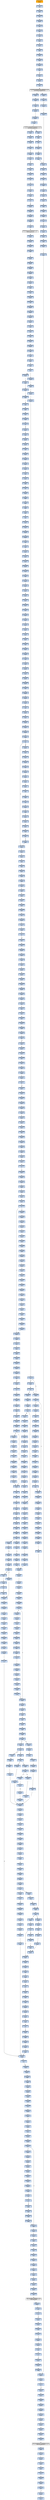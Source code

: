 strict digraph G {
	graph [bgcolor=transparent,
		name=G
	];
	node [color=lightsteelblue,
		fillcolor=lightsteelblue,
		shape=rectangle,
		style=filled
	];
	"0x00419001"	[color=lightgrey,
		fillcolor=orange,
		label="0x00419001
pusha"];
	"0x00419002"	[label="0x00419002
call"];
	"0x00419001" -> "0x00419002"	[color="#000000"];
	"0x0041900a"	[label="0x0041900a
popl"];
	"0x00419002" -> "0x0041900a"	[color="#000000"];
	"0x0041900b"	[label="0x0041900b
incl"];
	"0x0041900a" -> "0x0041900b"	[color="#000000"];
	"0x0041900c"	[label="0x0041900c
pushl"];
	"0x0041900b" -> "0x0041900c"	[color="#000000"];
	"0x0041900d"	[label="0x0041900d
ret"];
	"0x0041900c" -> "0x0041900d"	[color="#000000"];
	"0x00419008"	[label="0x00419008
jmp"];
	"0x0041900d" -> "0x00419008"	[color="#000000"];
	"0x0041900e"	[label="0x0041900e
call"];
	"0x00419008" -> "0x0041900e"	[color="#000000"];
	"0x00419014"	[label="0x00419014
popl"];
	"0x0041900e" -> "0x00419014"	[color="#000000"];
	"0x00419015"	[label="0x00419015
movl"];
	"0x00419014" -> "0x00419015"	[color="#000000"];
	"0x0041901a"	[label="0x0041901a
addl"];
	"0x00419015" -> "0x0041901a"	[color="#000000"];
	"0x0041901c"	[label="0x0041901c
subl"];
	"0x0041901a" -> "0x0041901c"	[color="#000000"];
	"0x00419022"	[label="0x00419022
cmpl"];
	"0x0041901c" -> "0x00419022"	[color="#000000"];
	"0x00419029"	[label="0x00419029
movl"];
	"0x00419022" -> "0x00419029"	[color="#000000"];
	"0x0041902f"	[label="0x0041902f
jne"];
	"0x00419029" -> "0x0041902f"	[color="#000000"];
	"0x00419035"	[label="0x00419035
leal"];
	"0x0041902f" -> "0x00419035"	[color="#000000",
		label=F];
	"0x0041903b"	[label="0x0041903b
pushl"];
	"0x00419035" -> "0x0041903b"	[color="#000000"];
	"0x0041903c"	[label="0x0041903c
call"];
	"0x0041903b" -> "0x0041903c"	[color="#000000"];
	GETMODULEHANDLEA_KERNEL32_DLL	[color=lightgrey,
		fillcolor=lightgrey,
		label="GETMODULEHANDLEA_KERNEL32_DLL
GETMODULEHANDLEA"];
	"0x0041903c" -> GETMODULEHANDLEA_KERNEL32_DLL	[color="#000000"];
	"0x00419042"	[label="0x00419042
movl"];
	GETMODULEHANDLEA_KERNEL32_DLL -> "0x00419042"	[color="#000000"];
	"0x00419287"	[label="0x00419287
testl"];
	GETMODULEHANDLEA_KERNEL32_DLL -> "0x00419287"	[color="#000000"];
	"0x00419048"	[label="0x00419048
movl"];
	"0x00419042" -> "0x00419048"	[color="#000000"];
	"0x0041904a"	[label="0x0041904a
leal"];
	"0x00419048" -> "0x0041904a"	[color="#000000"];
	"0x0041904d"	[label="0x0041904d
pushl"];
	"0x0041904a" -> "0x0041904d"	[color="#000000"];
	"0x0041904e"	[label="0x0041904e
pushl"];
	"0x0041904d" -> "0x0041904e"	[color="#000000"];
	"0x0041904f"	[label="0x0041904f
call"];
	"0x0041904e" -> "0x0041904f"	[color="#000000"];
	GETPROCADDRESS_KERNEL32_DLL	[color=lightgrey,
		fillcolor=lightgrey,
		label="GETPROCADDRESS_KERNEL32_DLL
GETPROCADDRESS"];
	"0x0041904f" -> GETPROCADDRESS_KERNEL32_DLL	[color="#000000"];
	"0x00419055"	[label="0x00419055
stosl"];
	GETPROCADDRESS_KERNEL32_DLL -> "0x00419055"	[color="#000000"];
	"0x004192ee"	[label="0x004192ee
testl"];
	GETPROCADDRESS_KERNEL32_DLL -> "0x004192ee"	[color="#000000"];
	"0x00419056"	[label="0x00419056
movb"];
	"0x00419055" -> "0x00419056"	[color="#000000"];
	"0x00419058"	[label="0x00419058
scasb"];
	"0x00419056" -> "0x00419058"	[color="#000000"];
	"0x00419059"	[label="0x00419059
jne"];
	"0x00419058" -> "0x00419059"	[color="#000000"];
	"0x0041905b"	[label="0x0041905b
cmpb"];
	"0x00419059" -> "0x0041905b"	[color="#000000",
		label=F];
	"0x0041905d"	[label="0x0041905d
jne"];
	"0x0041905b" -> "0x0041905d"	[color="#000000"];
	"0x0041905f"	[label="0x0041905f
leal"];
	"0x0041905d" -> "0x0041905f"	[color="#000000",
		label=F];
	"0x00419062"	[label="0x00419062
jmp"];
	"0x0041905f" -> "0x00419062"	[color="#000000"];
	"0x0041908d"	[label="0x0041908d
movl"];
	"0x00419062" -> "0x0041908d"	[color="#000000"];
	"0x00419093"	[label="0x00419093
orl"];
	"0x0041908d" -> "0x00419093"	[color="#000000"];
	"0x00419095"	[label="0x00419095
je"];
	"0x00419093" -> "0x00419095"	[color="#000000"];
	"0x004190a1"	[label="0x004190a1
leal"];
	"0x00419095" -> "0x004190a1"	[color="#000000",
		label=T];
	"0x004190a7"	[label="0x004190a7
cmpl"];
	"0x004190a1" -> "0x004190a7"	[color="#000000"];
	"0x004190aa"	[label="0x004190aa
je"];
	"0x004190a7" -> "0x004190aa"	[color="#000000"];
	"0x004190b0"	[label="0x004190b0
pushl"];
	"0x004190aa" -> "0x004190b0"	[color="#000000",
		label=F];
	"0x004190b2"	[label="0x004190b2
pushl"];
	"0x004190b0" -> "0x004190b2"	[color="#000000"];
	"0x004190b7"	[label="0x004190b7
pushl"];
	"0x004190b2" -> "0x004190b7"	[color="#000000"];
	"0x004190bc"	[label="0x004190bc
pushl"];
	"0x004190b7" -> "0x004190bc"	[color="#000000"];
	"0x004190be"	[label="0x004190be
call"];
	"0x004190bc" -> "0x004190be"	[color="#000000"];
	VIRTUALALLOC_KERNEL32_DLL	[color=lightgrey,
		fillcolor=lightgrey,
		label="VIRTUALALLOC_KERNEL32_DLL
VIRTUALALLOC"];
	"0x004190be" -> VIRTUALALLOC_KERNEL32_DLL	[color="#000000"];
	"0x004190e2"	[label="0x004190e2
movl"];
	VIRTUALALLOC_KERNEL32_DLL -> "0x004190e2"	[color="#000000"];
	"0x004190e8"	[label="0x004190e8
pushl"];
	"0x004190e2" -> "0x004190e8"	[color="#000000"];
	"0x004190e9"	[label="0x004190e9
movl"];
	"0x004190e8" -> "0x004190e9"	[color="#000000"];
	"0x004190eb"	[label="0x004190eb
addl"];
	"0x004190e9" -> "0x004190eb"	[color="#000000"];
	"0x004190f1"	[label="0x004190f1
pushl"];
	"0x004190eb" -> "0x004190f1"	[color="#000000"];
	"0x004190f7"	[label="0x004190f7
pushl"];
	"0x004190f1" -> "0x004190f7"	[color="#000000"];
	"0x004190fa"	[label="0x004190fa
pushl"];
	"0x004190f7" -> "0x004190fa"	[color="#000000"];
	"0x004190fb"	[label="0x004190fb
pushl"];
	"0x004190fa" -> "0x004190fb"	[color="#000000"];
	"0x004190fc"	[label="0x004190fc
call"];
	"0x004190fb" -> "0x004190fc"	[color="#000000"];
	"0x004196c8"	[label="0x004196c8
movl"];
	"0x004190fc" -> "0x004196c8"	[color="#000000"];
	"0x004196cc"	[label="0x004196cc
subl"];
	"0x004196c8" -> "0x004196cc"	[color="#000000"];
	"0x004196d2"	[label="0x004196d2
leal"];
	"0x004196cc" -> "0x004196d2"	[color="#000000"];
	"0x004196d6"	[label="0x004196d6
pushl"];
	"0x004196d2" -> "0x004196d6"	[color="#000000"];
	"0x004196d7"	[label="0x004196d7
call"];
	"0x004196d6" -> "0x004196d7"	[color="#000000"];
	"0x00419a84"	[label="0x00419a84
pushl"];
	"0x004196d7" -> "0x00419a84"	[color="#000000"];
	"0x00419a85"	[label="0x00419a85
pushl"];
	"0x00419a84" -> "0x00419a85"	[color="#000000"];
	"0x00419a86"	[label="0x00419a86
pushl"];
	"0x00419a85" -> "0x00419a86"	[color="#000000"];
	"0x00419a87"	[label="0x00419a87
movl"];
	"0x00419a86" -> "0x00419a87"	[color="#000000"];
	"0x00419a89"	[label="0x00419a89
xorl"];
	"0x00419a87" -> "0x00419a89"	[color="#000000"];
	"0x00419a8b"	[label="0x00419a8b
xorl"];
	"0x00419a89" -> "0x00419a8b"	[color="#000000"];
	"0x00419a8d"	[label="0x00419a8d
leal"];
	"0x00419a8b" -> "0x00419a8d"	[color="#000000"];
	"0x00419a93"	[label="0x00419a93
movl"];
	"0x00419a8d" -> "0x00419a93"	[color="#000000"];
	"0x00419a95"	[label="0x00419a95
pushl"];
	"0x00419a93" -> "0x00419a95"	[color="#000000"];
	"0x00419a96"	[label="0x00419a96
call"];
	"0x00419a95" -> "0x00419a96"	[color="#000000"];
	"0x00419cf2"	[label="0x00419cf2
call"];
	"0x00419a96" -> "0x00419cf2"	[color="#000000"];
	"0x00419cf8"	[label="0x00419cf8
popl"];
	"0x00419cf2" -> "0x00419cf8"	[color="#000000"];
	"0x00419cf9"	[label="0x00419cf9
subl"];
	"0x00419cf8" -> "0x00419cf9"	[color="#000000"];
	"0x00419cff"	[label="0x00419cff
ret"];
	"0x00419cf9" -> "0x00419cff"	[color="#000000"];
	"0x00419a9b"	[label="0x00419a9b
movb"];
	"0x00419cff" -> "0x00419a9b"	[color="#000000"];
	"0x00419e18"	[label="0x00419e18
movb"];
	"0x00419cff" -> "0x00419e18"	[color="#000000"];
	"0x00419aa2"	[label="0x00419aa2
popl"];
	"0x00419a9b" -> "0x00419aa2"	[color="#000000"];
	"0x00419aa3"	[label="0x00419aa3
movl"];
	"0x00419aa2" -> "0x00419aa3"	[color="#000000"];
	"0x00419aa8"	[label="0x00419aa8
addl"];
	"0x00419aa3" -> "0x00419aa8"	[color="#000000"];
	"0x00419aab"	[label="0x00419aab
shll"];
	"0x00419aa8" -> "0x00419aab"	[color="#000000"];
	"0x00419aad"	[label="0x00419aad
addl"];
	"0x00419aab" -> "0x00419aad"	[color="#000000"];
	"0x00419aaf"	[label="0x00419aaf
incl"];
	"0x00419aad" -> "0x00419aaf"	[color="#000000"];
	"0x00419ab0"	[label="0x00419ab0
cmpl"];
	"0x00419aaf" -> "0x00419ab0"	[color="#000000"];
	"0x00419ab3"	[label="0x00419ab3
jb"];
	"0x00419ab0" -> "0x00419ab3"	[color="#000000"];
	"0x00419ab5"	[label="0x00419ab5
movl"];
	"0x00419ab3" -> "0x00419ab5"	[color="#000000",
		label=F];
	"0x00419ab9"	[label="0x00419ab9
leal"];
	"0x00419ab5" -> "0x00419ab9"	[color="#000000"];
	"0x00419abc"	[label="0x00419abc
pushl"];
	"0x00419ab9" -> "0x00419abc"	[color="#000000"];
	"0x00419abd"	[label="0x00419abd
pushl"];
	"0x00419abc" -> "0x00419abd"	[color="#000000"];
	"0x00419ac2"	[label="0x00419ac2
call"];
	"0x00419abd" -> "0x00419ac2"	[color="#000000"];
	"0x0041980f"	[label="0x0041980f
movl"];
	"0x00419ac2" -> "0x0041980f"	[color="#000000"];
	"0x00419813"	[label="0x00419813
movl"];
	"0x0041980f" -> "0x00419813"	[color="#000000"];
	"0x00419817"	[label="0x00419817
movl"];
	"0x00419813" -> "0x00419817"	[color="#000000"];
	"0x0041981d"	[label="0x0041981d
movl"];
	"0x00419817" -> "0x0041981d"	[color="#000000"];
	"0x00419823"	[label="0x00419823
leal"];
	"0x0041981d" -> "0x00419823"	[color="#000000"];
	"0x00419826"	[label="0x00419826
movl"];
	"0x00419823" -> "0x00419826"	[color="#000000"];
	"0x0041982c"	[label="0x0041982c
addl"];
	"0x00419826" -> "0x0041982c"	[color="#000000"];
	"0x00419831"	[label="0x00419831
ret"];
	"0x0041982c" -> "0x00419831"	[color="#000000"];
	"0x00419af1"	[label="0x00419af1
movl"];
	"0x00419831" -> "0x00419af1"	[color="#000000"];
	"0x00419af7"	[label="0x00419af7
popl"];
	"0x00419af1" -> "0x00419af7"	[color="#000000"];
	"0x00419af8"	[label="0x00419af8
popl"];
	"0x00419af7" -> "0x00419af8"	[color="#000000"];
	"0x00419af9"	[label="0x00419af9
addl"];
	"0x00419af8" -> "0x00419af9"	[color="#000000"];
	"0x00419afe"	[label="0x00419afe
popl"];
	"0x00419af9" -> "0x00419afe"	[color="#000000"];
	"0x00419aff"	[label="0x00419aff
ret"];
	"0x00419afe" -> "0x00419aff"	[color="#000000"];
	"0x004196dc"	[label="0x004196dc
movl"];
	"0x00419aff" -> "0x004196dc"	[color="#000000"];
	"0x004196e3"	[label="0x004196e3
movl"];
	"0x004196dc" -> "0x004196e3"	[color="#000000"];
	"0x004196ea"	[label="0x004196ea
pushl"];
	"0x004196e3" -> "0x004196ea"	[color="#000000"];
	"0x004196eb"	[label="0x004196eb
pushl"];
	"0x004196ea" -> "0x004196eb"	[color="#000000"];
	"0x004196ec"	[label="0x004196ec
leal"];
	"0x004196eb" -> "0x004196ec"	[color="#000000"];
	"0x004196f0"	[label="0x004196f0
call"];
	"0x004196ec" -> "0x004196f0"	[color="#000000"];
	"0x00419b02"	[label="0x00419b02
movl"];
	"0x004196f0" -> "0x00419b02"	[color="#000000"];
	"0x00419b06"	[label="0x00419b06
movl"];
	"0x00419b02" -> "0x00419b06"	[color="#000000"];
	"0x00419b08"	[label="0x00419b08
movl"];
	"0x00419b06" -> "0x00419b08"	[color="#000000"];
	"0x00419b0c"	[label="0x00419b0c
pushl"];
	"0x00419b08" -> "0x00419b0c"	[color="#000000"];
	"0x00419b0d"	[label="0x00419b0d
movl"];
	"0x00419b0c" -> "0x00419b0d"	[color="#000000"];
	"0x00419b0f"	[label="0x00419b0f
leal"];
	"0x00419b0d" -> "0x00419b0f"	[color="#000000"];
	"0x00419b12"	[label="0x00419b12
movl"];
	"0x00419b0f" -> "0x00419b12"	[color="#000000"];
	"0x00419b14"	[label="0x00419b14
movl"];
	"0x00419b12" -> "0x00419b14"	[color="#000000"];
	"0x00419b1b"	[label="0x00419b1b
movl"];
	"0x00419b14" -> "0x00419b1b"	[color="#000000"];
	"0x00419b1e"	[label="0x00419b1e
movl"];
	"0x00419b1b" -> "0x00419b1e"	[color="#000000"];
	"0x00419b24"	[label="0x00419b24
movl"];
	"0x00419b1e" -> "0x00419b24"	[color="#000000"];
	"0x00419b2a"	[label="0x00419b2a
movl"];
	"0x00419b24" -> "0x00419b2a"	[color="#000000"];
	"0x00419b30"	[label="0x00419b30
xorl"];
	"0x00419b2a" -> "0x00419b30"	[color="#000000"];
	"0x00419b32"	[label="0x00419b32
movl"];
	"0x00419b30" -> "0x00419b32"	[color="#000000"];
	"0x00419b37"	[label="0x00419b37
movl"];
	"0x00419b32" -> "0x00419b37"	[color="#000000"];
	"0x00419b3d"	[label="0x00419b3d
movl"];
	"0x00419b37" -> "0x00419b3d"	[color="#000000"];
	"0x00419b43"	[label="0x00419b43
movl"];
	"0x00419b3d" -> "0x00419b43"	[color="#000000"];
	"0x00419b49"	[label="0x00419b49
movl"];
	"0x00419b43" -> "0x00419b49"	[color="#000000"];
	"0x00419b4f"	[label="0x00419b4f
movl"];
	"0x00419b49" -> "0x00419b4f"	[color="#000000"];
	"0x00419b55"	[label="0x00419b55
repz"];
	"0x00419b4f" -> "0x00419b55"	[color="#000000"];
	"0x00419b57"	[label="0x00419b57
movl"];
	"0x00419b55" -> "0x00419b57"	[color="#000000"];
	"0x00419b59"	[label="0x00419b59
stosb"];
	"0x00419b57" -> "0x00419b59"	[color="#000000"];
	"0x00419b5a"	[label="0x00419b5a
call"];
	"0x00419b59" -> "0x00419b5a"	[color="#000000"];
	"0x00419b63"	[label="0x00419b63
subl"];
	"0x00419b5a" -> "0x00419b63"	[color="#000000"];
	"0x00419b69"	[label="0x00419b69
pushl"];
	"0x00419b63" -> "0x00419b69"	[color="#000000"];
	"0x00419b6a"	[label="0x00419b6a
movl"];
	"0x00419b69" -> "0x00419b6a"	[color="#000000"];
	"0x00419b6c"	[label="0x00419b6c
pushl"];
	"0x00419b6a" -> "0x00419b6c"	[color="#000000"];
	"0x00419b6d"	[label="0x00419b6d
pushl"];
	"0x00419b6c" -> "0x00419b6d"	[color="#000000"];
	"0x00419b6e"	[label="0x00419b6e
leal"];
	"0x00419b6d" -> "0x00419b6e"	[color="#000000"];
	"0x00419b71"	[label="0x00419b71
pushl"];
	"0x00419b6e" -> "0x00419b71"	[color="#000000"];
	"0x00419b72"	[label="0x00419b72
pushl"];
	"0x00419b71" -> "0x00419b72"	[color="#000000"];
	"0x00419b74"	[label="0x00419b74
movl"];
	"0x00419b72" -> "0x00419b74"	[color="#000000"];
	"0x00419b76"	[label="0x00419b76
call"];
	"0x00419b74" -> "0x00419b76"	[color="#000000"];
	"0x004197a4"	[label="0x004197a4
pushl"];
	"0x00419b76" -> "0x004197a4"	[color="#000000"];
	"0x004197a5"	[label="0x004197a5
movl"];
	"0x004197a4" -> "0x004197a5"	[color="#000000"];
	"0x004197a7"	[label="0x004197a7
pushl"];
	"0x004197a5" -> "0x004197a7"	[color="#000000"];
	"0x004197a8"	[label="0x004197a8
movl"];
	"0x004197a7" -> "0x004197a8"	[color="#000000"];
	"0x004197ad"	[label="0x004197ad
pushl"];
	"0x004197a8" -> "0x004197ad"	[color="#000000"];
	"0x004197ae"	[label="0x004197ae
cmpl"];
	"0x004197ad" -> "0x004197ae"	[color="#000000"];
	"0x004197b1"	[label="0x004197b1
jb"];
	"0x004197ae" -> "0x004197b1"	[color="#000000"];
	"0x004197b3"	[label="0x004197b3
pushl"];
	"0x004197b1" -> "0x004197b3"	[color="#000000",
		label=F];
	"0x004197e8"	[label="0x004197e8
movl"];
	"0x004197b1" -> "0x004197e8"	[color="#000000",
		label=T];
	"0x004197b4"	[label="0x004197b4
movl"];
	"0x004197b3" -> "0x004197b4"	[color="#000000"];
	"0x004197b9"	[label="0x004197b9
movl"];
	"0x004197b4" -> "0x004197b9"	[color="#000000"];
	"0x004197bb"	[label="0x004197bb
movb"];
	"0x004197b9" -> "0x004197bb"	[color="#000000"];
	"0x004197bd"	[label="0x004197bd
incl"];
	"0x004197bb" -> "0x004197bd"	[color="#000000"];
	"0x004197be"	[label="0x004197be
movb"];
	"0x004197bd" -> "0x004197be"	[color="#000000"];
	"0x004197c2"	[label="0x004197c2
movl"];
	"0x004197be" -> "0x004197c2"	[color="#000000"];
	"0x004197c4"	[label="0x004197c4
movl"];
	"0x004197c2" -> "0x004197c4"	[color="#000000"];
	"0x004197c7"	[label="0x004197c7
movl"];
	"0x004197c4" -> "0x004197c7"	[color="#000000"];
	"0x004197cb"	[label="0x004197cb
shll"];
	"0x004197c7" -> "0x004197cb"	[color="#000000"];
	"0x004197ce"	[label="0x004197ce
andl"];
	"0x004197cb" -> "0x004197ce"	[color="#000000"];
	"0x004197d4"	[label="0x004197d4
orl"];
	"0x004197ce" -> "0x004197d4"	[color="#000000"];
	"0x004197d6"	[label="0x004197d6
movl"];
	"0x004197d4" -> "0x004197d6"	[color="#000000"];
	"0x004197d9"	[label="0x004197d9
addl"];
	"0x004197d6" -> "0x004197d9"	[color="#000000"];
	"0x004197db"	[label="0x004197db
movl"];
	"0x004197d9" -> "0x004197db"	[color="#000000"];
	"0x004197de"	[label="0x004197de
movl"];
	"0x004197db" -> "0x004197de"	[color="#000000"];
	"0x004197e0"	[label="0x004197e0
movl"];
	"0x004197de" -> "0x004197e0"	[color="#000000"];
	"0x004197e3"	[label="0x004197e3
cmpl"];
	"0x004197e0" -> "0x004197e3"	[color="#000000"];
	"0x004197e5"	[label="0x004197e5
jae"];
	"0x004197e3" -> "0x004197e5"	[color="#000000"];
	"0x004197e7"	[label="0x004197e7
popl"];
	"0x004197e5" -> "0x004197e7"	[color="#000000",
		label=F];
	"0x004197e7" -> "0x004197e8"	[color="#000000"];
	"0x004197eb"	[label="0x004197eb
movl"];
	"0x004197e8" -> "0x004197eb"	[color="#000000"];
	"0x004197ee"	[label="0x004197ee
movl"];
	"0x004197eb" -> "0x004197ee"	[color="#000000"];
	"0x004197f2"	[label="0x004197f2
subl"];
	"0x004197ee" -> "0x004197f2"	[color="#000000"];
	"0x004197f4"	[label="0x004197f4
shrl"];
	"0x004197f2" -> "0x004197f4"	[color="#000000"];
	"0x004197f6"	[label="0x004197f6
movl"];
	"0x004197f4" -> "0x004197f6"	[color="#000000"];
	"0x004197fb"	[label="0x004197fb
subl"];
	"0x004197f6" -> "0x004197fb"	[color="#000000"];
	"0x004197fd"	[label="0x004197fd
andl"];
	"0x004197fb" -> "0x004197fd"	[color="#000000"];
	"0x00419802"	[label="0x00419802
shrl"];
	"0x004197fd" -> "0x00419802"	[color="#000000"];
	"0x00419804"	[label="0x00419804
addl"];
	"0x00419802" -> "0x00419804"	[color="#000000"];
	"0x00419806"	[label="0x00419806
popl"];
	"0x00419804" -> "0x00419806"	[color="#000000"];
	"0x00419807"	[label="0x00419807
movl"];
	"0x00419806" -> "0x00419807"	[color="#000000"];
	"0x0041980a"	[label="0x0041980a
popl"];
	"0x00419807" -> "0x0041980a"	[color="#000000"];
	"0x0041980b"	[label="0x0041980b
popl"];
	"0x0041980a" -> "0x0041980b"	[color="#000000"];
	"0x0041980c"	[label="0x0041980c
ret"];
	"0x0041980b" -> "0x0041980c"	[color="#000000"];
	"0x00419b98"	[label="0x00419b98
movb"];
	"0x0041980c" -> "0x00419b98"	[color="#000000"];
	"0x00419b9c"	[label="0x00419b9c
incl"];
	"0x00419b98" -> "0x00419b9c"	[color="#000000"];
	"0x00419b9d"	[label="0x00419b9d
cmpl"];
	"0x00419b9c" -> "0x00419b9d"	[color="#000000"];
	"0x00419ba0"	[label="0x00419ba0
jb"];
	"0x00419b9d" -> "0x00419ba0"	[color="#000000"];
	"0x00419ba2"	[label="0x00419ba2
leal"];
	"0x00419ba0" -> "0x00419ba2"	[color="#000000",
		label=F];
	"0x00419ba8"	[label="0x00419ba8
leal"];
	"0x00419ba2" -> "0x00419ba8"	[color="#000000"];
	"0x00419bac"	[label="0x00419bac
pushl"];
	"0x00419ba8" -> "0x00419bac"	[color="#000000"];
	"0x00419bad"	[label="0x00419bad
movl"];
	"0x00419bac" -> "0x00419bad"	[color="#000000"];
	"0x00419baf"	[label="0x00419baf
call"];
	"0x00419bad" -> "0x00419baf"	[color="#000000"];
	"0x00419834"	[label="0x00419834
subl"];
	"0x00419baf" -> "0x00419834"	[color="#000000"];
	"0x0041983a"	[label="0x0041983a
pushl"];
	"0x00419834" -> "0x0041983a"	[color="#000000"];
	"0x0041983b"	[label="0x0041983b
pushl"];
	"0x0041983a" -> "0x0041983b"	[color="#000000"];
	"0x0041983c"	[label="0x0041983c
pushl"];
	"0x0041983b" -> "0x0041983c"	[color="#000000"];
	"0x0041983d"	[label="0x0041983d
movl"];
	"0x0041983c" -> "0x0041983d"	[color="#000000"];
	"0x0041983f"	[label="0x0041983f
pushl"];
	"0x0041983d" -> "0x0041983f"	[color="#000000"];
	"0x00419840"	[label="0x00419840
movl"];
	"0x0041983f" -> "0x00419840"	[color="#000000"];
	"0x00419845"	[label="0x00419845
movl"];
	"0x00419840" -> "0x00419845"	[color="#000000"];
	"0x0041984b"	[label="0x0041984b
xorl"];
	"0x00419845" -> "0x0041984b"	[color="#000000"];
	"0x0041984d"	[label="0x0041984d
leal"];
	"0x0041984b" -> "0x0041984d"	[color="#000000"];
	"0x00419851"	[label="0x00419851
xorl"];
	"0x0041984d" -> "0x00419851"	[color="#000000"];
	"0x00419853"	[label="0x00419853
repz"];
	"0x00419851" -> "0x00419853"	[color="#000000"];
	"0x00419855"	[label="0x00419855
movl"];
	"0x00419853" -> "0x00419855"	[color="#000000"];
	"0x0041985c"	[label="0x0041985c
cmpl"];
	"0x00419855" -> "0x0041985c"	[color="#000000"];
	"0x0041985e"	[label="0x0041985e
movl"];
	"0x0041985c" -> "0x0041985e"	[color="#000000"];
	"0x00419862"	[label="0x00419862
jbe"];
	"0x0041985e" -> "0x00419862"	[color="#000000"];
	"0x00419864"	[label="0x00419864
xorl"];
	"0x00419862" -> "0x00419864"	[color="#000000",
		label=F];
	"0x00419866"	[label="0x00419866
movb"];
	"0x00419864" -> "0x00419866"	[color="#000000"];
	"0x00419869"	[label="0x00419869
movl"];
	"0x00419866" -> "0x00419869"	[color="#000000"];
	"0x0041986d"	[label="0x0041986d
leal"];
	"0x00419869" -> "0x0041986d"	[color="#000000"];
	"0x00419871"	[label="0x00419871
incl"];
	"0x0041986d" -> "0x00419871"	[color="#000000"];
	"0x00419872"	[label="0x00419872
incl"];
	"0x00419871" -> "0x00419872"	[color="#000000"];
	"0x00419873"	[label="0x00419873
cmpl"];
	"0x00419872" -> "0x00419873"	[color="#000000"];
	"0x00419875"	[label="0x00419875
movl"];
	"0x00419873" -> "0x00419875"	[color="#000000"];
	"0x00419877"	[label="0x00419877
jb"];
	"0x00419875" -> "0x00419877"	[color="#000000"];
	"0x00419879"	[label="0x00419879
movl"];
	"0x00419877" -> "0x00419879"	[color="#000000",
		label=F];
	"0x0041987e"	[label="0x0041987e
movl"];
	"0x00419879" -> "0x0041987e"	[color="#000000"];
	"0x00419882"	[label="0x00419882
movl"];
	"0x0041987e" -> "0x00419882"	[color="#000000"];
	"0x00419885"	[label="0x00419885
movl"];
	"0x00419882" -> "0x00419885"	[color="#000000"];
	"0x00419888"	[label="0x00419888
movl"];
	"0x00419885" -> "0x00419888"	[color="#000000"];
	"0x0041988c"	[label="0x0041988c
xorl"];
	"0x00419888" -> "0x0041988c"	[color="#000000"];
	"0x0041988e"	[label="0x0041988e
movl"];
	"0x0041988c" -> "0x0041988e"	[color="#000000"];
	"0x00419892"	[label="0x00419892
movl"];
	"0x0041988e" -> "0x00419892"	[color="#000000"];
	"0x0041989a"	[label="0x0041989a
movl"];
	"0x00419892" -> "0x0041989a"	[color="#000000"];
	"0x0041989e"	[label="0x0041989e
leal"];
	"0x0041989a" -> "0x0041989e"	[color="#000000"];
	"0x004198a1"	[label="0x004198a1
movl"];
	"0x0041989e" -> "0x004198a1"	[color="#000000"];
	"0x004198a5"	[label="0x004198a5
movl"];
	"0x004198a1" -> "0x004198a5"	[color="#000000"];
	"0x004198a9"	[label="0x004198a9
shll"];
	"0x004198a5" -> "0x004198a9"	[color="#000000"];
	"0x004198ab"	[label="0x004198ab
addl"];
	"0x004198a9" -> "0x004198ab"	[color="#000000"];
	"0x004198ad"	[label="0x004198ad
cmpl"];
	"0x004198ab" -> "0x004198ad"	[color="#000000"];
	"0x004198b3"	[label="0x004198b3
movl"];
	"0x004198ad" -> "0x004198b3"	[color="#000000"];
	"0x004198b7"	[label="0x004198b7
ja"];
	"0x004198b3" -> "0x004198b7"	[color="#000000"];
	"0x004198bd"	[label="0x004198bd
movl"];
	"0x004198b7" -> "0x004198bd"	[color="#000000",
		label=F];
	"0x004198c1"	[label="0x004198c1
movl"];
	"0x004198bd" -> "0x004198c1"	[color="#000000"];
	"0x004198c4"	[label="0x004198c4
movl"];
	"0x004198c1" -> "0x004198c4"	[color="#000000"];
	"0x004198c7"	[label="0x004198c7
addl"];
	"0x004198c4" -> "0x004198c7"	[color="#000000"];
	"0x004198c9"	[label="0x004198c9
cmpl"];
	"0x004198c7" -> "0x004198c9"	[color="#000000"];
	"0x004198cc"	[label="0x004198cc
movl"];
	"0x004198c9" -> "0x004198cc"	[color="#000000"];
	"0x004198cf"	[label="0x004198cf
movl"];
	"0x004198cc" -> "0x004198cf"	[color="#000000"];
	"0x004198d3"	[label="0x004198d3
jl"];
	"0x004198cf" -> "0x004198d3"	[color="#000000"];
	"0x004198d5"	[label="0x004198d5
movl"];
	"0x004198d3" -> "0x004198d5"	[color="#000000",
		label=F];
	"0x00419922"	[label="0x00419922
movl"];
	"0x004198d3" -> "0x00419922"	[color="#000000",
		label=T];
	"0x004198d8"	[label="0x004198d8
movl"];
	"0x004198d5" -> "0x004198d8"	[color="#000000"];
	"0x004198dc"	[label="0x004198dc
movl"];
	"0x004198d8" -> "0x004198dc"	[color="#000000"];
	"0x004198e0"	[label="0x004198e0
movl"];
	"0x004198dc" -> "0x004198e0"	[color="#000000"];
	"0x004198e6"	[label="0x004198e6
shrl"];
	"0x004198e0" -> "0x004198e6"	[color="#000000"];
	"0x004198e9"	[label="0x004198e9
movl"];
	"0x004198e6" -> "0x004198e9"	[color="#000000"];
	"0x004198eb"	[label="0x004198eb
andl"];
	"0x004198e9" -> "0x004198eb"	[color="#000000"];
	"0x004198f0"	[label="0x004198f0
subl"];
	"0x004198eb" -> "0x004198f0"	[color="#000000"];
	"0x004198f2"	[label="0x004198f2
addl"];
	"0x004198f0" -> "0x004198f2"	[color="#000000"];
	"0x004198f4"	[label="0x004198f4
movb"];
	"0x004198f2" -> "0x004198f4"	[color="#000000"];
	"0x004198f6"	[label="0x004198f6
movl"];
	"0x004198f4" -> "0x004198f6"	[color="#000000"];
	"0x004198f8"	[label="0x004198f8
movb"];
	"0x004198f6" -> "0x004198f8"	[color="#000000"];
	"0x004198fa"	[label="0x004198fa
movl"];
	"0x004198f8" -> "0x004198fa"	[color="#000000"];
	"0x004198fe"	[label="0x004198fe
movl"];
	"0x004198fa" -> "0x004198fe"	[color="#000000"];
	"0x00419900"	[label="0x00419900
movl"];
	"0x004198fe" -> "0x00419900"	[color="#000000"];
	"0x00419904"	[label="0x00419904
shll"];
	"0x00419900" -> "0x00419904"	[color="#000000"];
	"0x00419907"	[label="0x00419907
movw"];
	"0x00419904" -> "0x00419907"	[color="#000000"];
	"0x0041990a"	[label="0x0041990a
shrl"];
	"0x00419907" -> "0x0041990a"	[color="#000000"];
	"0x0041990d"	[label="0x0041990d
repz"];
	"0x0041990a" -> "0x0041990d"	[color="#000000"];
	"0x0041990f"	[label="0x0041990f
movl"];
	"0x0041990d" -> "0x0041990f"	[color="#000000"];
	"0x00419911"	[label="0x00419911
movl"];
	"0x0041990f" -> "0x00419911"	[color="#000000"];
	"0x00419915"	[label="0x00419915
andl"];
	"0x00419911" -> "0x00419915"	[color="#000000"];
	"0x00419918"	[label="0x00419918
repz"];
	"0x00419915" -> "0x00419918"	[color="#000000"];
	"0x0041991a"	[label="0x0041991a
movl"];
	"0x00419918" -> "0x0041991a"	[color="#000000"];
	"0x0041991e"	[label="0x0041991e
movl"];
	"0x0041991a" -> "0x0041991e"	[color="#000000"];
	"0x0041991e" -> "0x00419922"	[color="#000000"];
	"0x00419926"	[label="0x00419926
addl"];
	"0x00419922" -> "0x00419926"	[color="#000000"];
	"0x00419929"	[label="0x00419929
incl"];
	"0x00419926" -> "0x00419929"	[color="#000000"];
	"0x0041992a"	[label="0x0041992a
decl"];
	"0x00419929" -> "0x0041992a"	[color="#000000"];
	"0x0041992b"	[label="0x0041992b
addl"];
	"0x0041992a" -> "0x0041992b"	[color="#000000"];
	"0x0041992e"	[label="0x0041992e
cmpl"];
	"0x0041992b" -> "0x0041992e"	[color="#000000"];
	"0x00419931"	[label="0x00419931
movl"];
	"0x0041992e" -> "0x00419931"	[color="#000000"];
	"0x00419935"	[label="0x00419935
movl"];
	"0x00419931" -> "0x00419935"	[color="#000000"];
	"0x00419939"	[label="0x00419939
movl"];
	"0x00419935" -> "0x00419939"	[color="#000000"];
	"0x0041993d"	[label="0x0041993d
jge"];
	"0x00419939" -> "0x0041993d"	[color="#000000"];
	"0x00419943"	[label="0x00419943
cmpl"];
	"0x0041993d" -> "0x00419943"	[color="#000000",
		label=F];
	"0x00419949"	[label="0x00419949
je"];
	"0x00419943" -> "0x00419949"	[color="#000000"];
	"0x0041995a"	[label="0x0041995a
movl"];
	"0x00419949" -> "0x0041995a"	[color="#000000",
		label=T];
	"0x00419960"	[label="0x00419960
xorl"];
	"0x0041995a" -> "0x00419960"	[color="#000000"];
	"0x00419962"	[label="0x00419962
testl"];
	"0x00419960" -> "0x00419962"	[color="#000000"];
	"0x00419964"	[label="0x00419964
jbe"];
	"0x00419962" -> "0x00419964"	[color="#000000"];
	"0x00419966"	[label="0x00419966
movl"];
	"0x00419964" -> "0x00419966"	[color="#000000",
		label=F];
	"0x0041996d"	[label="0x0041996d
movb"];
	"0x00419966" -> "0x0041996d"	[color="#000000"];
	"0x00419970"	[label="0x00419970
testb"];
	"0x0041996d" -> "0x00419970"	[color="#000000"];
	"0x00419972"	[label="0x00419972
je"];
	"0x00419970" -> "0x00419972"	[color="#000000"];
	"0x00419974"	[label="0x00419974
movl"];
	"0x00419972" -> "0x00419974"	[color="#000000",
		label=F];
	"0x00419996"	[label="0x00419996
movl"];
	"0x00419972" -> "0x00419996"	[color="#000000",
		label=T];
	"0x0041997a"	[label="0x0041997a
andl"];
	"0x00419974" -> "0x0041997a"	[color="#000000"];
	"0x0041997f"	[label="0x0041997f
movl"];
	"0x0041997a" -> "0x0041997f"	[color="#000000"];
	"0x00419983"	[label="0x00419983
movl"];
	"0x0041997f" -> "0x00419983"	[color="#000000"];
	"0x00419986"	[label="0x00419986
xorl"];
	"0x00419983" -> "0x00419986"	[color="#000000"];
	"0x00419988"	[label="0x00419988
movb"];
	"0x00419986" -> "0x00419988"	[color="#000000"];
	"0x0041998b"	[label="0x0041998b
movl"];
	"0x00419988" -> "0x0041998b"	[color="#000000"];
	"0x0041998f"	[label="0x0041998f
leal"];
	"0x0041998b" -> "0x0041998f"	[color="#000000"];
	"0x00419993"	[label="0x00419993
incl"];
	"0x0041998f" -> "0x00419993"	[color="#000000"];
	"0x00419994"	[label="0x00419994
movl"];
	"0x00419993" -> "0x00419994"	[color="#000000"];
	"0x00419994" -> "0x00419996"	[color="#000000"];
	"0x0041999c"	[label="0x0041999c
incl"];
	"0x00419996" -> "0x0041999c"	[color="#000000"];
	"0x0041999d"	[label="0x0041999d
cmpl"];
	"0x0041999c" -> "0x0041999d"	[color="#000000"];
	"0x0041999f"	[label="0x0041999f
jb"];
	"0x0041999d" -> "0x0041999f"	[color="#000000"];
	"0x004199a1"	[label="0x004199a1
popl"];
	"0x0041999f" -> "0x004199a1"	[color="#000000",
		label=F];
	"0x004199a2"	[label="0x004199a2
popl"];
	"0x004199a1" -> "0x004199a2"	[color="#000000"];
	"0x004199a3"	[label="0x004199a3
popl"];
	"0x004199a2" -> "0x004199a3"	[color="#000000"];
	"0x004199a4"	[label="0x004199a4
movb"];
	"0x004199a3" -> "0x004199a4"	[color="#000000"];
	"0x004199a6"	[label="0x004199a6
popl"];
	"0x004199a4" -> "0x004199a6"	[color="#000000"];
	"0x004199a7"	[label="0x004199a7
addl"];
	"0x004199a6" -> "0x004199a7"	[color="#000000"];
	"0x004199ad"	[label="0x004199ad
ret"];
	"0x004199a7" -> "0x004199ad"	[color="#000000"];
	"0x00419bb4"	[label="0x00419bb4
testb"];
	"0x004199ad" -> "0x00419bb4"	[color="#000000"];
	"0x00419ca3"	[label="0x00419ca3
testb"];
	"0x004199ad" -> "0x00419ca3"	[color="#000000"];
	"0x00419bb6"	[label="0x00419bb6
jne"];
	"0x00419bb4" -> "0x00419bb6"	[color="#000000"];
	"0x00419bc3"	[label="0x00419bc3
xorl"];
	"0x00419bb6" -> "0x00419bc3"	[color="#000000",
		label=T];
	"0x00419bc5"	[label="0x00419bc5
movl"];
	"0x00419bc3" -> "0x00419bc5"	[color="#000000"];
	"0x00419bc7"	[label="0x00419bc7
call"];
	"0x00419bc5" -> "0x00419bc7"	[color="#000000"];
	"0x004199b0"	[label="0x004199b0
pushl"];
	"0x00419bc7" -> "0x004199b0"	[color="#000000"];
	"0x004199b1"	[label="0x004199b1
pushl"];
	"0x004199b0" -> "0x004199b1"	[color="#000000"];
	"0x004199b2"	[label="0x004199b2
pushl"];
	"0x004199b1" -> "0x004199b2"	[color="#000000"];
	"0x004199b3"	[label="0x004199b3
movl"];
	"0x004199b2" -> "0x004199b3"	[color="#000000"];
	"0x004199b5"	[label="0x004199b5
pushl"];
	"0x004199b3" -> "0x004199b5"	[color="#000000"];
	"0x004199b6"	[label="0x004199b6
movl"];
	"0x004199b5" -> "0x004199b6"	[color="#000000"];
	"0x004199b8"	[label="0x004199b8
cmpl"];
	"0x004199b6" -> "0x004199b8"	[color="#000000"];
	"0x004199bc"	[label="0x004199bc
jb"];
	"0x004199b8" -> "0x004199bc"	[color="#000000"];
	"0x004199ee"	[label="0x004199ee
movl"];
	"0x004199bc" -> "0x004199ee"	[color="#000000",
		label=T];
	"0x004199be"	[label="0x004199be
movl"];
	"0x004199bc" -> "0x004199be"	[color="#000000",
		label=F];
	"0x004199f1"	[label="0x004199f1
movl"];
	"0x004199ee" -> "0x004199f1"	[color="#000000"];
	"0x004199f4"	[label="0x004199f4
movl"];
	"0x004199f1" -> "0x004199f4"	[color="#000000"];
	"0x004199f9"	[label="0x004199f9
subl"];
	"0x004199f4" -> "0x004199f9"	[color="#000000"];
	"0x004199fb"	[label="0x004199fb
shrl"];
	"0x004199f9" -> "0x004199fb"	[color="#000000"];
	"0x004199fd"	[label="0x004199fd
movl"];
	"0x004199fb" -> "0x004199fd"	[color="#000000"];
	"0x00419a00"	[label="0x00419a00
andl"];
	"0x004199fd" -> "0x00419a00"	[color="#000000"];
	"0x00419a05"	[label="0x00419a05
cmpl"];
	"0x00419a00" -> "0x00419a05"	[color="#000000"];
	"0x00419a07"	[label="0x00419a07
jae"];
	"0x00419a05" -> "0x00419a07"	[color="#000000"];
	"0x00419a09"	[label="0x00419a09
movl"];
	"0x00419a07" -> "0x00419a09"	[color="#000000",
		label=F];
	"0x00419a1d"	[label="0x00419a1d
cmpl"];
	"0x00419a07" -> "0x00419a1d"	[color="#000000",
		label=T];
	"0x00419a0f"	[label="0x00419a0f
movl"];
	"0x00419a09" -> "0x00419a0f"	[color="#000000"];
	"0x00419a11"	[label="0x00419a11
shrl"];
	"0x00419a0f" -> "0x00419a11"	[color="#000000"];
	"0x00419a14"	[label="0x00419a14
xorl"];
	"0x00419a11" -> "0x00419a14"	[color="#000000"];
	"0x00419a16"	[label="0x00419a16
movb"];
	"0x00419a14" -> "0x00419a16"	[color="#000000"];
	"0x00419a19"	[label="0x00419a19
movl"];
	"0x00419a16" -> "0x00419a19"	[color="#000000"];
	"0x00419a1b"	[label="0x00419a1b
jmp"];
	"0x00419a19" -> "0x00419a1b"	[color="#000000"];
	"0x00419a58"	[label="0x00419a58
movl"];
	"0x00419a1b" -> "0x00419a58"	[color="#000000"];
	"0x00419a5a"	[label="0x00419a5a
movl"];
	"0x00419a58" -> "0x00419a5a"	[color="#000000"];
	"0x00419a5d"	[label="0x00419a5d
addl"];
	"0x00419a5a" -> "0x00419a5d"	[color="#000000"];
	"0x00419a5f"	[label="0x00419a5f
movl"];
	"0x00419a5d" -> "0x00419a5f"	[color="#000000"];
	"0x00419a62"	[label="0x00419a62
movl"];
	"0x00419a5f" -> "0x00419a62"	[color="#000000"];
	"0x00419a65"	[label="0x00419a65
movl"];
	"0x00419a62" -> "0x00419a65"	[color="#000000"];
	"0x00419a6a"	[label="0x00419a6a
subl"];
	"0x00419a65" -> "0x00419a6a"	[color="#000000"];
	"0x00419a6c"	[label="0x00419a6c
subl"];
	"0x00419a6a" -> "0x00419a6c"	[color="#000000"];
	"0x00419a6e"	[label="0x00419a6e
popl"];
	"0x00419a6c" -> "0x00419a6e"	[color="#000000"];
	"0x00419a6f"	[label="0x00419a6f
shrl"];
	"0x00419a6e" -> "0x00419a6f"	[color="#000000"];
	"0x00419a71"	[label="0x00419a71
movl"];
	"0x00419a6f" -> "0x00419a71"	[color="#000000"];
	"0x00419a75"	[label="0x00419a75
addl"];
	"0x00419a71" -> "0x00419a75"	[color="#000000"];
	"0x00419a77"	[label="0x00419a77
movl"];
	"0x00419a75" -> "0x00419a77"	[color="#000000"];
	"0x00419a7d"	[label="0x00419a7d
popl"];
	"0x00419a77" -> "0x00419a7d"	[color="#000000"];
	"0x00419a7e"	[label="0x00419a7e
popl"];
	"0x00419a7d" -> "0x00419a7e"	[color="#000000"];
	"0x00419a7f"	[label="0x00419a7f
movl"];
	"0x00419a7e" -> "0x00419a7f"	[color="#000000"];
	"0x00419a82"	[label="0x00419a82
popl"];
	"0x00419a7f" -> "0x00419a82"	[color="#000000"];
	"0x00419a83"	[label="0x00419a83
ret"];
	"0x00419a82" -> "0x00419a83"	[color="#000000"];
	"0x00419d2d"	[label="0x00419d2d
cmpl"];
	"0x00419a83" -> "0x00419d2d"	[color="#000000"];
	"0x00419e95"	[label="0x00419e95
addl"];
	"0x00419a83" -> "0x00419e95"	[color="#000000"];
	"0x004199c0"	[label="0x004199c0
movb"];
	"0x004199be" -> "0x004199c0"	[color="#000000"];
	"0x004199c2"	[label="0x004199c2
incl"];
	"0x004199c0" -> "0x004199c2"	[color="#000000"];
	"0x004199c3"	[label="0x004199c3
movb"];
	"0x004199c2" -> "0x004199c3"	[color="#000000"];
	"0x004199c7"	[label="0x004199c7
movl"];
	"0x004199c3" -> "0x004199c7"	[color="#000000"];
	"0x004199c9"	[label="0x004199c9
movl"];
	"0x004199c7" -> "0x004199c9"	[color="#000000"];
	"0x004199cc"	[label="0x004199cc
movl"];
	"0x004199c9" -> "0x004199cc"	[color="#000000"];
	"0x004199d0"	[label="0x004199d0
shll"];
	"0x004199cc" -> "0x004199d0"	[color="#000000"];
	"0x004199d3"	[label="0x004199d3
andl"];
	"0x004199d0" -> "0x004199d3"	[color="#000000"];
	"0x004199d9"	[label="0x004199d9
orl"];
	"0x004199d3" -> "0x004199d9"	[color="#000000"];
	"0x004199db"	[label="0x004199db
movl"];
	"0x004199d9" -> "0x004199db"	[color="#000000"];
	"0x004199de"	[label="0x004199de
addl"];
	"0x004199db" -> "0x004199de"	[color="#000000"];
	"0x004199e1"	[label="0x004199e1
movl"];
	"0x004199de" -> "0x004199e1"	[color="#000000"];
	"0x004199e4"	[label="0x004199e4
movl"];
	"0x004199e1" -> "0x004199e4"	[color="#000000"];
	"0x004199e6"	[label="0x004199e6
movl"];
	"0x004199e4" -> "0x004199e6"	[color="#000000"];
	"0x004199e9"	[label="0x004199e9
cmpl"];
	"0x004199e6" -> "0x004199e9"	[color="#000000"];
	"0x004199ec"	[label="0x004199ec
jae"];
	"0x004199e9" -> "0x004199ec"	[color="#000000"];
	"0x004199ec" -> "0x004199ee"	[color="#000000",
		label=F];
	"0x00419ca5"	[label="0x00419ca5
jne"];
	"0x00419ca3" -> "0x00419ca5"	[color="#000000"];
	"0x00419cb2"	[label="0x00419cb2
movb"];
	"0x00419ca5" -> "0x00419cb2"	[color="#000000",
		label=T];
	"0x00419cb9"	[label="0x00419cb9
xorl"];
	"0x00419cb2" -> "0x00419cb9"	[color="#000000"];
	"0x00419cbb"	[label="0x00419cbb
cmpb"];
	"0x00419cb9" -> "0x00419cbb"	[color="#000000"];
	"0x00419cc3"	[label="0x00419cc3
jne"];
	"0x00419cbb" -> "0x00419cc3"	[color="#000000"];
	"0x00419cc5"	[label="0x00419cc5
incl"];
	"0x00419cc3" -> "0x00419cc5"	[color="#000000",
		label=F];
	"0x00419ccd"	[label="0x00419ccd
movb"];
	"0x00419cc3" -> "0x00419ccd"	[color="#000000",
		label=T];
	"0x00419cc6"	[label="0x00419cc6
cmpl"];
	"0x00419cc5" -> "0x00419cc6"	[color="#000000"];
	"0x00419cc9"	[label="0x00419cc9
jb"];
	"0x00419cc6" -> "0x00419cc9"	[color="#000000"];
	"0x00419ccb"	[label="0x00419ccb
jmp"];
	"0x00419cc9" -> "0x00419ccb"	[color="#000000",
		label=F];
	"0x00419cd4"	[label="0x00419cd4
movl"];
	"0x00419ccb" -> "0x00419cd4"	[color="#000000"];
	"0x00419cda"	[label="0x00419cda
leal"];
	"0x00419cd4" -> "0x00419cda"	[color="#000000"];
	"0x00419cde"	[label="0x00419cde
movl"];
	"0x00419cda" -> "0x00419cde"	[color="#000000"];
	"0x00419ce3"	[label="0x00419ce3
repz"];
	"0x00419cde" -> "0x00419ce3"	[color="#000000"];
	"0x00419ce5"	[label="0x00419ce5
popl"];
	"0x00419ce3" -> "0x00419ce5"	[color="#000000"];
	"0x00419ce6"	[label="0x00419ce6
popl"];
	"0x00419ce5" -> "0x00419ce6"	[color="#000000"];
	"0x00419ce7"	[label="0x00419ce7
popl"];
	"0x00419ce6" -> "0x00419ce7"	[color="#000000"];
	"0x00419ce8"	[label="0x00419ce8
movb"];
	"0x00419ce7" -> "0x00419ce8"	[color="#000000"];
	"0x00419cea"	[label="0x00419cea
popl"];
	"0x00419ce8" -> "0x00419cea"	[color="#000000"];
	"0x00419ceb"	[label="0x00419ceb
addl"];
	"0x00419cea" -> "0x00419ceb"	[color="#000000"];
	"0x00419cf1"	[label="0x00419cf1
ret"];
	"0x00419ceb" -> "0x00419cf1"	[color="#000000"];
	"0x00419f6c"	[label="0x00419f6c
testb"];
	"0x00419cf1" -> "0x00419f6c"	[color="#000000"];
	"0x00419a20"	[label="0x00419a20
jae"];
	"0x00419a1d" -> "0x00419a20"	[color="#000000"];
	"0x00419a22"	[label="0x00419a22
cmpl"];
	"0x00419a20" -> "0x00419a22"	[color="#000000",
		label=F];
	"0x00419a2c"	[label="0x00419a2c
cmpl"];
	"0x00419a20" -> "0x00419a2c"	[color="#000000",
		label=T];
	"0x00419a25"	[label="0x00419a25
sbbl"];
	"0x00419a22" -> "0x00419a25"	[color="#000000"];
	"0x00419a27"	[label="0x00419a27
addl"];
	"0x00419a25" -> "0x00419a27"	[color="#000000"];
	"0x00419a2a"	[label="0x00419a2a
jmp"];
	"0x00419a27" -> "0x00419a2a"	[color="#000000"];
	"0x00419a2a" -> "0x00419a58"	[color="#000000"];
	"0x00419d32"	[label="0x00419d32
jae"];
	"0x00419d2d" -> "0x00419d32"	[color="#000000"];
	"0x00419d34"	[label="0x00419d34
movl"];
	"0x00419d32" -> "0x00419d34"	[color="#000000",
		label=F];
	"0x00419d36"	[label="0x00419d36
movb"];
	"0x00419d34" -> "0x00419d36"	[color="#000000"];
	"0x00419d38"	[label="0x00419d38
movl"];
	"0x00419d36" -> "0x00419d38"	[color="#000000"];
	"0x00419d3a"	[label="0x00419d3a
incl"];
	"0x00419d38" -> "0x00419d3a"	[color="#000000"];
	"0x00419d3b"	[label="0x00419d3b
incl"];
	"0x00419d3a" -> "0x00419d3b"	[color="#000000"];
	"0x00419d3c"	[label="0x00419d3c
movl"];
	"0x00419d3b" -> "0x00419d3c"	[color="#000000"];
	"0x00419d3e"	[label="0x00419d3e
movl"];
	"0x00419d3c" -> "0x00419d3e"	[color="#000000"];
	"0x00419d42"	[label="0x00419d42
jmp"];
	"0x00419d3e" -> "0x00419d42"	[color="#000000"];
	"0x00419f70"	[label="0x00419f70
cmpl"];
	"0x00419d42" -> "0x00419f70"	[color="#000000"];
	"0x00419f74"	[label="0x00419f74
jb"];
	"0x00419f70" -> "0x00419f74"	[color="#000000"];
	"0x00419f7a"	[label="0x00419f7a
movl"];
	"0x00419f74" -> "0x00419f7a"	[color="#000000",
		label=F];
	"0x00419a2f"	[label="0x00419a2f
jae"];
	"0x00419a2c" -> "0x00419a2f"	[color="#000000"];
	"0x00419a31"	[label="0x00419a31
movl"];
	"0x00419a2f" -> "0x00419a31"	[color="#000000",
		label=F];
	"0x00419a38"	[label="0x00419a38
cmpl"];
	"0x00419a2f" -> "0x00419a38"	[color="#000000",
		label=T];
	"0x00419a36"	[label="0x00419a36
jmp"];
	"0x00419a31" -> "0x00419a36"	[color="#000000"];
	"0x00419a36" -> "0x00419a58"	[color="#000000"];
	"0x00419e1f"	[label="0x00419e1f
popl"];
	"0x00419e18" -> "0x00419e1f"	[color="#000000"];
	"0x00419e20"	[label="0x00419e20
testb"];
	"0x00419e1f" -> "0x00419e20"	[color="#000000"];
	"0x00419e22"	[label="0x00419e22
movl"];
	"0x00419e20" -> "0x00419e22"	[color="#000000"];
	"0x00419e24"	[label="0x00419e24
je"];
	"0x00419e22" -> "0x00419e24"	[color="#000000"];
	"0x00419e9c"	[label="0x00419e9c
cmpl"];
	"0x00419e24" -> "0x00419e9c"	[color="#000000",
		label=T];
	"0x00419e26"	[label="0x00419e26
cmpl"];
	"0x00419e24" -> "0x00419e26"	[color="#000000",
		label=F];
	"0x00419ea0"	[label="0x00419ea0
jb"];
	"0x00419e9c" -> "0x00419ea0"	[color="#000000"];
	"0x00419ea2"	[label="0x00419ea2
movl"];
	"0x00419ea0" -> "0x00419ea2"	[color="#000000",
		label=F];
	"0x00419ed3"	[label="0x00419ed3
movl"];
	"0x00419ea0" -> "0x00419ed3"	[color="#000000",
		label=T];
	"0x00419ea5"	[label="0x00419ea5
movl"];
	"0x00419ea2" -> "0x00419ea5"	[color="#000000"];
	"0x00419ea8"	[label="0x00419ea8
shll"];
	"0x00419ea5" -> "0x00419ea8"	[color="#000000"];
	"0x00419eab"	[label="0x00419eab
movb"];
	"0x00419ea8" -> "0x00419eab"	[color="#000000"];
	"0x00419ead"	[label="0x00419ead
incl"];
	"0x00419eab" -> "0x00419ead"	[color="#000000"];
	"0x00419eae"	[label="0x00419eae
movb"];
	"0x00419ead" -> "0x00419eae"	[color="#000000"];
	"0x00419eb2"	[label="0x00419eb2
movl"];
	"0x00419eae" -> "0x00419eb2"	[color="#000000"];
	"0x00419eb5"	[label="0x00419eb5
movl"];
	"0x00419eb2" -> "0x00419eb5"	[color="#000000"];
	"0x00419eb8"	[label="0x00419eb8
movl"];
	"0x00419eb5" -> "0x00419eb8"	[color="#000000"];
	"0x00419ebc"	[label="0x00419ebc
andl"];
	"0x00419eb8" -> "0x00419ebc"	[color="#000000"];
	"0x00419ec1"	[label="0x00419ec1
addl"];
	"0x00419ebc" -> "0x00419ec1"	[color="#000000"];
	"0x00419ec4"	[label="0x00419ec4
orl"];
	"0x00419ec1" -> "0x00419ec4"	[color="#000000"];
	"0x00419ec6"	[label="0x00419ec6
movl"];
	"0x00419ec4" -> "0x00419ec6"	[color="#000000"];
	"0x00419ec8"	[label="0x00419ec8
cmpl"];
	"0x00419ec6" -> "0x00419ec8"	[color="#000000"];
	"0x00419ecb"	[label="0x00419ecb
movl"];
	"0x00419ec8" -> "0x00419ecb"	[color="#000000"];
	"0x00419ece"	[label="0x00419ece
movl"];
	"0x00419ecb" -> "0x00419ece"	[color="#000000"];
	"0x00419ed1"	[label="0x00419ed1
jae"];
	"0x00419ece" -> "0x00419ed1"	[color="#000000"];
	"0x00419ed1" -> "0x00419ed3"	[color="#000000",
		label=F];
	"0x00419ed6"	[label="0x00419ed6
movl"];
	"0x00419ed3" -> "0x00419ed6"	[color="#000000"];
	"0x00419ed9"	[label="0x00419ed9
movl"];
	"0x00419ed6" -> "0x00419ed9"	[color="#000000"];
	"0x00419ede"	[label="0x00419ede
subl"];
	"0x00419ed9" -> "0x00419ede"	[color="#000000"];
	"0x00419ee0"	[label="0x00419ee0
addl"];
	"0x00419ede" -> "0x00419ee0"	[color="#000000"];
	"0x00419ee2"	[label="0x00419ee2
shrl"];
	"0x00419ee0" -> "0x00419ee2"	[color="#000000"];
	"0x00419ee4"	[label="0x00419ee4
movl"];
	"0x00419ee2" -> "0x00419ee4"	[color="#000000"];
	"0x00419ee9"	[label="0x00419ee9
movl"];
	"0x00419ee4" -> "0x00419ee9"	[color="#000000"];
	"0x00419eec"	[label="0x00419eec
subl"];
	"0x00419ee9" -> "0x00419eec"	[color="#000000"];
	"0x00419eee"	[label="0x00419eee
andl"];
	"0x00419eec" -> "0x00419eee"	[color="#000000"];
	"0x00419ef3"	[label="0x00419ef3
shrl"];
	"0x00419eee" -> "0x00419ef3"	[color="#000000"];
	"0x00419ef5"	[label="0x00419ef5
addl"];
	"0x00419ef3" -> "0x00419ef5"	[color="#000000"];
	"0x00419ef7"	[label="0x00419ef7
cmpl"];
	"0x00419ef5" -> "0x00419ef7"	[color="#000000"];
	"0x00419efa"	[label="0x00419efa
jae"];
	"0x00419ef7" -> "0x00419efa"	[color="#000000"];
	"0x00419f16"	[label="0x00419f16
movl"];
	"0x00419efa" -> "0x00419f16"	[color="#000000",
		label=T];
	"0x00419efc"	[label="0x00419efc
movl"];
	"0x00419efa" -> "0x00419efc"	[color="#000000",
		label=F];
	"0x00419f1c"	[label="0x00419f1c
movl"];
	"0x00419f16" -> "0x00419f1c"	[color="#000000"];
	"0x00419f22"	[label="0x00419f22
leal"];
	"0x00419f1c" -> "0x00419f22"	[color="#000000"];
	"0x00419f25"	[label="0x00419f25
movl"];
	"0x00419f22" -> "0x00419f25"	[color="#000000"];
	"0x00419f2b"	[label="0x00419f2b
movl"];
	"0x00419f25" -> "0x00419f2b"	[color="#000000"];
	"0x00419f31"	[label="0x00419f31
movl"];
	"0x00419f2b" -> "0x00419f31"	[color="#000000"];
	"0x00419f37"	[label="0x00419f37
movl"];
	"0x00419f31" -> "0x00419f37"	[color="#000000"];
	"0x00419f39"	[label="0x00419f39
movl"];
	"0x00419f37" -> "0x00419f39"	[color="#000000"];
	"0x00419f3d"	[label="0x00419f3d
incl"];
	"0x00419f39" -> "0x00419f3d"	[color="#000000"];
	"0x00419f3e"	[label="0x00419f3e
leal"];
	"0x00419f3d" -> "0x00419f3e"	[color="#000000"];
	"0x00419f41"	[label="0x00419f41
cmpl"];
	"0x00419f3e" -> "0x00419f41"	[color="#000000"];
	"0x00419f43"	[label="0x00419f43
movl"];
	"0x00419f41" -> "0x00419f43"	[color="#000000"];
	"0x00419f45"	[label="0x00419f45
jae"];
	"0x00419f43" -> "0x00419f45"	[color="#000000"];
	"0x00419f47"	[label="0x00419f47
movl"];
	"0x00419f45" -> "0x00419f47"	[color="#000000",
		label=F];
	"0x00419f49"	[label="0x00419f49
subl"];
	"0x00419f47" -> "0x00419f49"	[color="#000000"];
	"0x00419f4b"	[label="0x00419f4b
incl"];
	"0x00419f49" -> "0x00419f4b"	[color="#000000"];
	"0x00419f4c"	[label="0x00419f4c
movb"];
	"0x00419f4b" -> "0x00419f4c"	[color="#000000"];
	"0x00419f4e"	[label="0x00419f4e
movb"];
	"0x00419f4c" -> "0x00419f4e"	[color="#000000"];
	"0x00419f51"	[label="0x00419f51
movl"];
	"0x00419f4e" -> "0x00419f51"	[color="#000000"];
	"0x00419f53"	[label="0x00419f53
cmpl"];
	"0x00419f51" -> "0x00419f53"	[color="#000000"];
	"0x00419f55"	[label="0x00419f55
jb"];
	"0x00419f53" -> "0x00419f55"	[color="#000000"];
	"0x00419f57"	[label="0x00419f57
movl"];
	"0x00419f55" -> "0x00419f57"	[color="#000000",
		label=F];
	"0x00419f5b"	[label="0x00419f5b
addl"];
	"0x00419f57" -> "0x00419f5b"	[color="#000000"];
	"0x00419f5d"	[label="0x00419f5d
movl"];
	"0x00419f5b" -> "0x00419f5d"	[color="#000000"];
	"0x00419f61"	[label="0x00419f61
movl"];
	"0x00419f5d" -> "0x00419f61"	[color="#000000"];
	"0x00419f63"	[label="0x00419f63
jmp"];
	"0x00419f61" -> "0x00419f63"	[color="#000000"];
	"0x00419f63" -> "0x00419f70"	[color="#000000"];
	"0x00419f03"	[label="0x00419f03
testl"];
	"0x00419efc" -> "0x00419f03"	[color="#000000"];
	"0x00419f05"	[label="0x00419f05
je"];
	"0x00419f03" -> "0x00419f05"	[color="#000000"];
	"0x00419f05" -> "0x00419f37"	[color="#000000",
		label=T];
	"0x00419f07"	[label="0x00419f07
movl"];
	"0x00419f05" -> "0x00419f07"	[color="#000000",
		label=F];
	"0x00419f0d"	[label="0x00419f0d
movl"];
	"0x00419f07" -> "0x00419f0d"	[color="#000000"];
	"0x00419f14"	[label="0x00419f14
jmp"];
	"0x00419f0d" -> "0x00419f14"	[color="#000000"];
	"0x00419f14" -> "0x00419f31"	[color="#000000"];
	"0x00419a3b"	[label="0x00419a3b
jae"];
	"0x00419a38" -> "0x00419a3b"	[color="#000000"];
	"0x00419a3d"	[label="0x00419a3d
movl"];
	"0x00419a3b" -> "0x00419a3d"	[color="#000000",
		label=F];
	"0x00419a44"	[label="0x00419a44
cmpl"];
	"0x00419a3b" -> "0x00419a44"	[color="#000000",
		label=T];
	"0x00419a42"	[label="0x00419a42
jmp"];
	"0x00419a3d" -> "0x00419a42"	[color="#000000"];
	"0x00419a42" -> "0x00419a58"	[color="#000000"];
	"0x00419a47"	[label="0x00419a47
jae"];
	"0x00419a44" -> "0x00419a47"	[color="#000000"];
	"0x00419a49"	[label="0x00419a49
movl"];
	"0x00419a47" -> "0x00419a49"	[color="#000000",
		label=F];
	"0x00419a4e"	[label="0x00419a4e
jmp"];
	"0x00419a49" -> "0x00419a4e"	[color="#000000"];
	"0x00419a4e" -> "0x00419a58"	[color="#000000"];
	"0x00419f6e"	[label="0x00419f6e
je"];
	"0x00419f6c" -> "0x00419f6e"	[color="#000000"];
	"0x00419f6e" -> "0x00419f70"	[color="#000000",
		label=F];
	"0x00419f7e"	[label="0x00419f7e
movl"];
	"0x00419f7a" -> "0x00419f7e"	[color="#000000"];
	"0x00419f80"	[label="0x00419f80
popl"];
	"0x00419f7e" -> "0x00419f80"	[color="#000000"];
	"0x00419f81"	[label="0x00419f81
popl"];
	"0x00419f80" -> "0x00419f81"	[color="#000000"];
	"0x00419f82"	[label="0x00419f82
popl"];
	"0x00419f81" -> "0x00419f82"	[color="#000000"];
	"0x00419f83"	[label="0x00419f83
movb"];
	"0x00419f82" -> "0x00419f83"	[color="#000000"];
	"0x00419f85"	[label="0x00419f85
popl"];
	"0x00419f83" -> "0x00419f85"	[color="#000000"];
	"0x00419f86"	[label="0x00419f86
addl"];
	"0x00419f85" -> "0x00419f86"	[color="#000000"];
	"0x00419f89"	[label="0x00419f89
ret"];
	"0x00419f86" -> "0x00419f89"	[color="#000000"];
	"0x00419718"	[label="0x00419718
testb"];
	"0x00419f89" -> "0x00419718"	[color="#000000"];
	"0x0041971a"	[label="0x0041971a
jne"];
	"0x00419718" -> "0x0041971a"	[color="#000000"];
	"0x00419726"	[label="0x00419726
movl"];
	"0x0041971a" -> "0x00419726"	[color="#000000",
		label=T];
	"0x00419729"	[label="0x00419729
addl"];
	"0x00419726" -> "0x00419729"	[color="#000000"];
	"0x0041972f"	[label="0x0041972f
ret"];
	"0x00419729" -> "0x0041972f"	[color="#000000"];
	"0x00419101"	[label="0x00419101
movb"];
	"0x0041972f" -> "0x00419101"	[color="#000000"];
	"0x00419103"	[label="0x00419103
cmpb"];
	"0x00419101" -> "0x00419103"	[color="#000000"];
	"0x00419106"	[label="0x00419106
jne"];
	"0x00419103" -> "0x00419106"	[color="#000000"];
	"0x00419108"	[label="0x00419108
incb"];
	"0x00419106" -> "0x00419108"	[color="#000000",
		label=F];
	"0x00419155"	[label="0x00419155
jmp"];
	"0x00419106" -> "0x00419155"	[color="#000000",
		label=T];
	"0x0041910e"	[label="0x0041910e
pushl"];
	"0x00419108" -> "0x0041910e"	[color="#000000"];
	"0x0041910f"	[label="0x0041910f
pushl"];
	"0x0041910e" -> "0x0041910f"	[color="#000000"];
	"0x00419110"	[label="0x00419110
pushl"];
	"0x0041910f" -> "0x00419110"	[color="#000000"];
	"0x00419111"	[label="0x00419111
pushl"];
	"0x00419110" -> "0x00419111"	[color="#000000"];
	"0x00419112"	[label="0x00419112
movl"];
	"0x00419111" -> "0x00419112"	[color="#000000"];
	"0x00419114"	[label="0x00419114
subl"];
	"0x00419112" -> "0x00419114"	[color="#000000"];
	"0x00419117"	[label="0x00419117
movl"];
	"0x00419114" -> "0x00419117"	[color="#000000"];
	"0x0041911d"	[label="0x0041911d
xorl"];
	"0x00419117" -> "0x0041911d"	[color="#000000"];
	"0x0041911f"	[label="0x0041911f
orl"];
	"0x0041911d" -> "0x0041911f"	[color="#000000"];
	"0x00419121"	[label="0x00419121
je"];
	"0x0041911f" -> "0x00419121"	[color="#000000"];
	"0x00419151"	[label="0x00419151
popl"];
	"0x00419121" -> "0x00419151"	[color="#000000",
		label=T];
	"0x00419152"	[label="0x00419152
popl"];
	"0x00419151" -> "0x00419152"	[color="#000000"];
	"0x00419153"	[label="0x00419153
popl"];
	"0x00419152" -> "0x00419153"	[color="#000000"];
	"0x00419154"	[label="0x00419154
popl"];
	"0x00419153" -> "0x00419154"	[color="#000000"];
	"0x00419154" -> "0x00419155"	[color="#000000"];
	"0x0041915f"	[label="0x0041915f
movl"];
	"0x00419155" -> "0x0041915f"	[color="#000000"];
	"0x00419161"	[label="0x00419161
movl"];
	"0x0041915f" -> "0x00419161"	[color="#000000"];
	"0x00419163"	[label="0x00419163
addl"];
	"0x00419161" -> "0x00419163"	[color="#000000"];
	"0x00419169"	[label="0x00419169
movl"];
	"0x00419163" -> "0x00419169"	[color="#000000"];
	"0x0041916f"	[label="0x0041916f
sarl"];
	"0x00419169" -> "0x0041916f"	[color="#000000"];
	"0x00419172"	[label="0x00419172
repz"];
	"0x0041916f" -> "0x00419172"	[color="#000000"];
	"0x00419174"	[label="0x00419174
movl"];
	"0x00419172" -> "0x00419174"	[color="#000000"];
	"0x00419176"	[label="0x00419176
andl"];
	"0x00419174" -> "0x00419176"	[color="#000000"];
	"0x00419179"	[label="0x00419179
repz"];
	"0x00419176" -> "0x00419179"	[color="#000000"];
	"0x0041917b"	[label="0x0041917b
popl"];
	"0x00419179" -> "0x0041917b"	[color="#000000"];
	"0x0041917c"	[label="0x0041917c
pushl"];
	"0x0041917b" -> "0x0041917c"	[color="#000000"];
	"0x00419181"	[label="0x00419181
pushl"];
	"0x0041917c" -> "0x00419181"	[color="#000000"];
	"0x00419183"	[label="0x00419183
pushl"];
	"0x00419181" -> "0x00419183"	[color="#000000"];
	"0x00419189"	[label="0x00419189
call"];
	"0x00419183" -> "0x00419189"	[color="#000000"];
	VIRTUALFREE_KERNEL32_DLL	[color=lightgrey,
		fillcolor=lightgrey,
		label="VIRTUALFREE_KERNEL32_DLL
VIRTUALFREE"];
	"0x00419189" -> VIRTUALFREE_KERNEL32_DLL	[color="#000000"];
	"0x004191a8"	[label="0x004191a8
movl"];
	VIRTUALFREE_KERNEL32_DLL -> "0x004191a8"	[color="#000000"];
	"0x00419ccd" -> "0x00419cd4"	[color="#000000"];
	"0x00419e29"	[label="0x00419e29
jb"];
	"0x00419e26" -> "0x00419e29"	[color="#000000"];
	"0x00419e29" -> "0x00419e9c"	[color="#000000",
		label=T];
	"0x00419e2b"	[label="0x00419e2b
movl"];
	"0x00419e29" -> "0x00419e2b"	[color="#000000",
		label=F];
	"0x00419e2e"	[label="0x00419e2e
leal"];
	"0x00419e2b" -> "0x00419e2e"	[color="#000000"];
	"0x00419e31"	[label="0x00419e31
cmpl"];
	"0x00419e2e" -> "0x00419e31"	[color="#000000"];
	"0x00419e34"	[label="0x00419e34
jb"];
	"0x00419e31" -> "0x00419e34"	[color="#000000"];
	"0x00419e36"	[label="0x00419e36
movl"];
	"0x00419e34" -> "0x00419e36"	[color="#000000",
		label=F];
	"0x00419e67"	[label="0x00419e67
movl"];
	"0x00419e34" -> "0x00419e67"	[color="#000000",
		label=T];
	"0x00419e39"	[label="0x00419e39
movl"];
	"0x00419e36" -> "0x00419e39"	[color="#000000"];
	"0x00419e3c"	[label="0x00419e3c
shll"];
	"0x00419e39" -> "0x00419e3c"	[color="#000000"];
	"0x00419e3f"	[label="0x00419e3f
movb"];
	"0x00419e3c" -> "0x00419e3f"	[color="#000000"];
	"0x00419e41"	[label="0x00419e41
incl"];
	"0x00419e3f" -> "0x00419e41"	[color="#000000"];
	"0x00419e42"	[label="0x00419e42
movb"];
	"0x00419e41" -> "0x00419e42"	[color="#000000"];
	"0x00419e46"	[label="0x00419e46
movl"];
	"0x00419e42" -> "0x00419e46"	[color="#000000"];
	"0x00419e49"	[label="0x00419e49
movl"];
	"0x00419e46" -> "0x00419e49"	[color="#000000"];
	"0x00419e4c"	[label="0x00419e4c
movl"];
	"0x00419e49" -> "0x00419e4c"	[color="#000000"];
	"0x00419e50"	[label="0x00419e50
andl"];
	"0x00419e4c" -> "0x00419e50"	[color="#000000"];
	"0x00419e55"	[label="0x00419e55
addl"];
	"0x00419e50" -> "0x00419e55"	[color="#000000"];
	"0x00419e58"	[label="0x00419e58
orl"];
	"0x00419e55" -> "0x00419e58"	[color="#000000"];
	"0x00419e5a"	[label="0x00419e5a
movl"];
	"0x00419e58" -> "0x00419e5a"	[color="#000000"];
	"0x00419e5c"	[label="0x00419e5c
cmpl"];
	"0x00419e5a" -> "0x00419e5c"	[color="#000000"];
	"0x00419e5f"	[label="0x00419e5f
movl"];
	"0x00419e5c" -> "0x00419e5f"	[color="#000000"];
	"0x00419e62"	[label="0x00419e62
movl"];
	"0x00419e5f" -> "0x00419e62"	[color="#000000"];
	"0x00419e65"	[label="0x00419e65
jae"];
	"0x00419e62" -> "0x00419e65"	[color="#000000"];
	"0x00419e65" -> "0x00419e67"	[color="#000000",
		label=F];
	"0x00419e6a"	[label="0x00419e6a
movl"];
	"0x00419e67" -> "0x00419e6a"	[color="#000000"];
	"0x00419e6d"	[label="0x00419e6d
movl"];
	"0x00419e6a" -> "0x00419e6d"	[color="#000000"];
	"0x00419e72"	[label="0x00419e72
subl"];
	"0x00419e6d" -> "0x00419e72"	[color="#000000"];
	"0x00419e74"	[label="0x00419e74
addl"];
	"0x00419e72" -> "0x00419e74"	[color="#000000"];
	"0x00419e76"	[label="0x00419e76
shrl"];
	"0x00419e74" -> "0x00419e76"	[color="#000000"];
	"0x00419e78"	[label="0x00419e78
movl"];
	"0x00419e76" -> "0x00419e78"	[color="#000000"];
	"0x00419e7d"	[label="0x00419e7d
movl"];
	"0x00419e78" -> "0x00419e7d"	[color="#000000"];
	"0x00419e80"	[label="0x00419e80
subl"];
	"0x00419e7d" -> "0x00419e80"	[color="#000000"];
	"0x00419e82"	[label="0x00419e82
andl"];
	"0x00419e80" -> "0x00419e82"	[color="#000000"];
	"0x00419e88"	[label="0x00419e88
shrl"];
	"0x00419e82" -> "0x00419e88"	[color="#000000"];
	"0x00419e8a"	[label="0x00419e8a
leal"];
	"0x00419e88" -> "0x00419e8a"	[color="#000000"];
	"0x00419e90"	[label="0x00419e90
call"];
	"0x00419e8a" -> "0x00419e90"	[color="#000000"];
	"0x00419e90" -> "0x004199b0"	[color="#000000"];
	"0x00419e97"	[label="0x00419e97
leal"];
	"0x00419e95" -> "0x00419e97"	[color="#000000"];
	"0x00419e9a"	[label="0x00419e9a
jmp"];
	"0x00419e97" -> "0x00419e9a"	[color="#000000"];
	"0x00419e9a" -> "0x00419ef7"	[color="#000000"];
	"0x004191ae"	[label="0x004191ae
orl"];
	"0x004191a8" -> "0x004191ae"	[color="#000000"];
	"0x004191b0"	[label="0x004191b0
je"];
	"0x004191ae" -> "0x004191b0"	[color="#000000"];
	"0x004191ba"	[label="0x004191ba
movl"];
	"0x004191b0" -> "0x004191ba"	[color="#000000",
		label=T];
	"0x004191c0"	[label="0x004191c0
movl"];
	"0x004191ba" -> "0x004191c0"	[color="#000000"];
	"0x004191c6"	[label="0x004191c6
subl"];
	"0x004191c0" -> "0x004191c6"	[color="#000000"];
	"0x004191c8"	[label="0x004191c8
je"];
	"0x004191c6" -> "0x004191c8"	[color="#000000"];
	"0x00419243"	[label="0x00419243
movl"];
	"0x004191c8" -> "0x00419243"	[color="#000000",
		label=T];
	"0x00419249"	[label="0x00419249
movl"];
	"0x00419243" -> "0x00419249"	[color="#000000"];
	"0x0041924f"	[label="0x0041924f
orl"];
	"0x00419249" -> "0x0041924f"	[color="#000000"];
	"0x00419251"	[label="0x00419251
je"];
	"0x0041924f" -> "0x00419251"	[color="#000000"];
	"0x00419264"	[label="0x00419264
movl"];
	"0x00419251" -> "0x00419264"	[color="#000000",
		label=T];
	"0x00419269"	[label="0x00419269
movl"];
	"0x00419264" -> "0x00419269"	[color="#000000"];
	"0x0041926f"	[label="0x0041926f
addl"];
	"0x00419269" -> "0x0041926f"	[color="#000000"];
	"0x00419271"	[label="0x00419271
movl"];
	"0x0041926f" -> "0x00419271"	[color="#000000"];
	"0x00419274"	[label="0x00419274
testl"];
	"0x00419271" -> "0x00419274"	[color="#000000"];
	"0x00419276"	[label="0x00419276
je"];
	"0x00419274" -> "0x00419276"	[color="#000000"];
	"0x00419389"	[label="0x00419389
movl"];
	"0x00419276" -> "0x00419389"	[color="#000000",
		label=T];
	"0x00419289"	[label="0x00419289
jne"];
	"0x00419287" -> "0x00419289"	[color="#000000"];
	"0x00419292"	[label="0x00419292
movl"];
	"0x00419289" -> "0x00419292"	[color="#000000",
		label=T];
	"0x00419298"	[label="0x00419298
movl"];
	"0x00419292" -> "0x00419298"	[color="#000000"];
	"0x004192a2"	[label="0x004192a2
movl"];
	"0x00419298" -> "0x004192a2"	[color="#000000"];
	"0x004192a8"	[label="0x004192a8
movl"];
	"0x004192a2" -> "0x004192a8"	[color="#000000"];
	"0x004192aa"	[label="0x004192aa
testl"];
	"0x004192a8" -> "0x004192aa"	[color="#000000"];
	"0x004192ac"	[label="0x004192ac
jne"];
	"0x004192aa" -> "0x004192ac"	[color="#000000"];
	"0x004192b1"	[label="0x004192b1
addl"];
	"0x004192ac" -> "0x004192b1"	[color="#000000",
		label=T];
	"0x004192b3"	[label="0x004192b3
addl"];
	"0x004192b1" -> "0x004192b3"	[color="#000000"];
	"0x004192b9"	[label="0x004192b9
movl"];
	"0x004192b3" -> "0x004192b9"	[color="#000000"];
	"0x004192bb"	[label="0x004192bb
movl"];
	"0x004192b9" -> "0x004192bb"	[color="#000000"];
	"0x004192be"	[label="0x004192be
addl"];
	"0x004192bb" -> "0x004192be"	[color="#000000"];
	"0x004192c0"	[label="0x004192c0
addl"];
	"0x004192be" -> "0x004192c0"	[color="#000000"];
	"0x004192c6"	[label="0x004192c6
testl"];
	"0x004192c0" -> "0x004192c6"	[color="#000000"];
	"0x004192c8"	[label="0x004192c8
je"];
	"0x004192c6" -> "0x004192c8"	[color="#000000"];
	"0x00419373"	[label="0x00419373
movl"];
	"0x004192c8" -> "0x00419373"	[color="#000000",
		label=T];
	"0x004192f0"	[label="0x004192f0
popl"];
	"0x004192ee" -> "0x004192f0"	[color="#000000"];
	"0x004192f1"	[label="0x004192f1
jne"];
	"0x004192f0" -> "0x004192f1"	[color="#000000"];
	"0x00419365"	[label="0x00419365
movl"];
	"0x004192f1" -> "0x00419365"	[color="#000000",
		label=T];
	"0x00419367"	[label="0x00419367
addl"];
	"0x00419365" -> "0x00419367"	[color="#000000"];
	"0x0041936e"	[label="0x0041936e
jmp"];
	"0x00419367" -> "0x0041936e"	[color="#000000"];
	"0x0041936e" -> "0x004192a2"	[color="#000000"];
	"0x00419375"	[label="0x00419375
movl"];
	"0x00419373" -> "0x00419375"	[color="#000000"];
	"0x00419378"	[label="0x00419378
movl"];
	"0x00419375" -> "0x00419378"	[color="#000000"];
	"0x0041937b"	[label="0x0041937b
addl"];
	"0x00419378" -> "0x0041937b"	[color="#000000"];
	"0x0041937e"	[label="0x0041937e
movl"];
	"0x0041937b" -> "0x0041937e"	[color="#000000"];
	"0x00419384"	[label="0x00419384
jmp"];
	"0x0041937e" -> "0x00419384"	[color="#000000"];
	"0x00419384" -> "0x00419271"	[color="#000000"];
	"0x0041938f"	[label="0x0041938f
movl"];
	"0x00419389" -> "0x0041938f"	[color="#000000"];
	"0x00419392"	[label="0x00419392
addl"];
	"0x0041938f" -> "0x00419392"	[color="#000000"];
	"0x00419394"	[label="0x00419394
pushl"];
	"0x00419392" -> "0x00419394"	[color="#000000"];
	"0x00419395"	[label="0x00419395
pushl"];
	"0x00419394" -> "0x00419395"	[color="#000000"];
	"0x00419396"	[label="0x00419396
pushl"];
	"0x00419395" -> "0x00419396"	[color="#000000"];
	"0x00419397"	[label="0x00419397
pushl"];
	"0x00419396" -> "0x00419397"	[color="#000000"];
	"0x00419398"	[label="0x00419398
pushl"];
	"0x00419397" -> "0x00419398"	[color="#000000"];
	"0x0041939a"	[label="0x0041939a
pushl"];
	"0x00419398" -> "0x0041939a"	[color="#000000"];
	"0x0041939d"	[label="0x0041939d
pushl"];
	"0x0041939a" -> "0x0041939d"	[color="#000000"];
	"0x0041939e"	[label="0x0041939e
call"];
	"0x0041939d" -> "0x0041939e"	[color="#000000"];
	VIRTUALPROTECT_KERNEL32_DLL	[color=lightgrey,
		fillcolor=lightgrey,
		label="VIRTUALPROTECT_KERNEL32_DLL
VIRTUALPROTECT"];
	"0x0041939e" -> VIRTUALPROTECT_KERNEL32_DLL	[color="#000000"];
	"0x004193ff"	[label="0x004193ff
popl"];
	VIRTUALPROTECT_KERNEL32_DLL -> "0x004193ff"	[color="#000000"];
	"0x00419400"	[label="0x00419400
movl"];
	"0x004193ff" -> "0x00419400"	[color="#000000"];
	"0x00419405"	[label="0x00419405
pushl"];
	"0x00419400" -> "0x00419405"	[color="#000000"];
	"0x00419406"	[label="0x00419406
addl"];
	"0x00419405" -> "0x00419406"	[color="#000000"];
	"0x0041940c"	[label="0x0041940c
popl"];
	"0x00419406" -> "0x0041940c"	[color="#000000"];
	"0x0041940d"	[label="0x0041940d
orl"];
	"0x0041940c" -> "0x0041940d"	[color="#000000"];
	"0x0041940f"	[label="0x0041940f
movl"];
	"0x0041940d" -> "0x0041940f"	[color="#000000"];
	"0x00419415"	[label="0x00419415
popa"];
	"0x0041940f" -> "0x00419415"	[color="#000000"];
	"0x00419416"	[label="0x00419416
jne"];
	"0x00419415" -> "0x00419416"	[color="#000000"];
	"0x00419420"	[label="0x00419420
pushl"];
	"0x00419416" -> "0x00419420"	[color="#000000",
		label=T];
	"0x00419425"	[label="0x00419425
ret"];
	"0x00419420" -> "0x00419425"	[color="#000000"];
}
